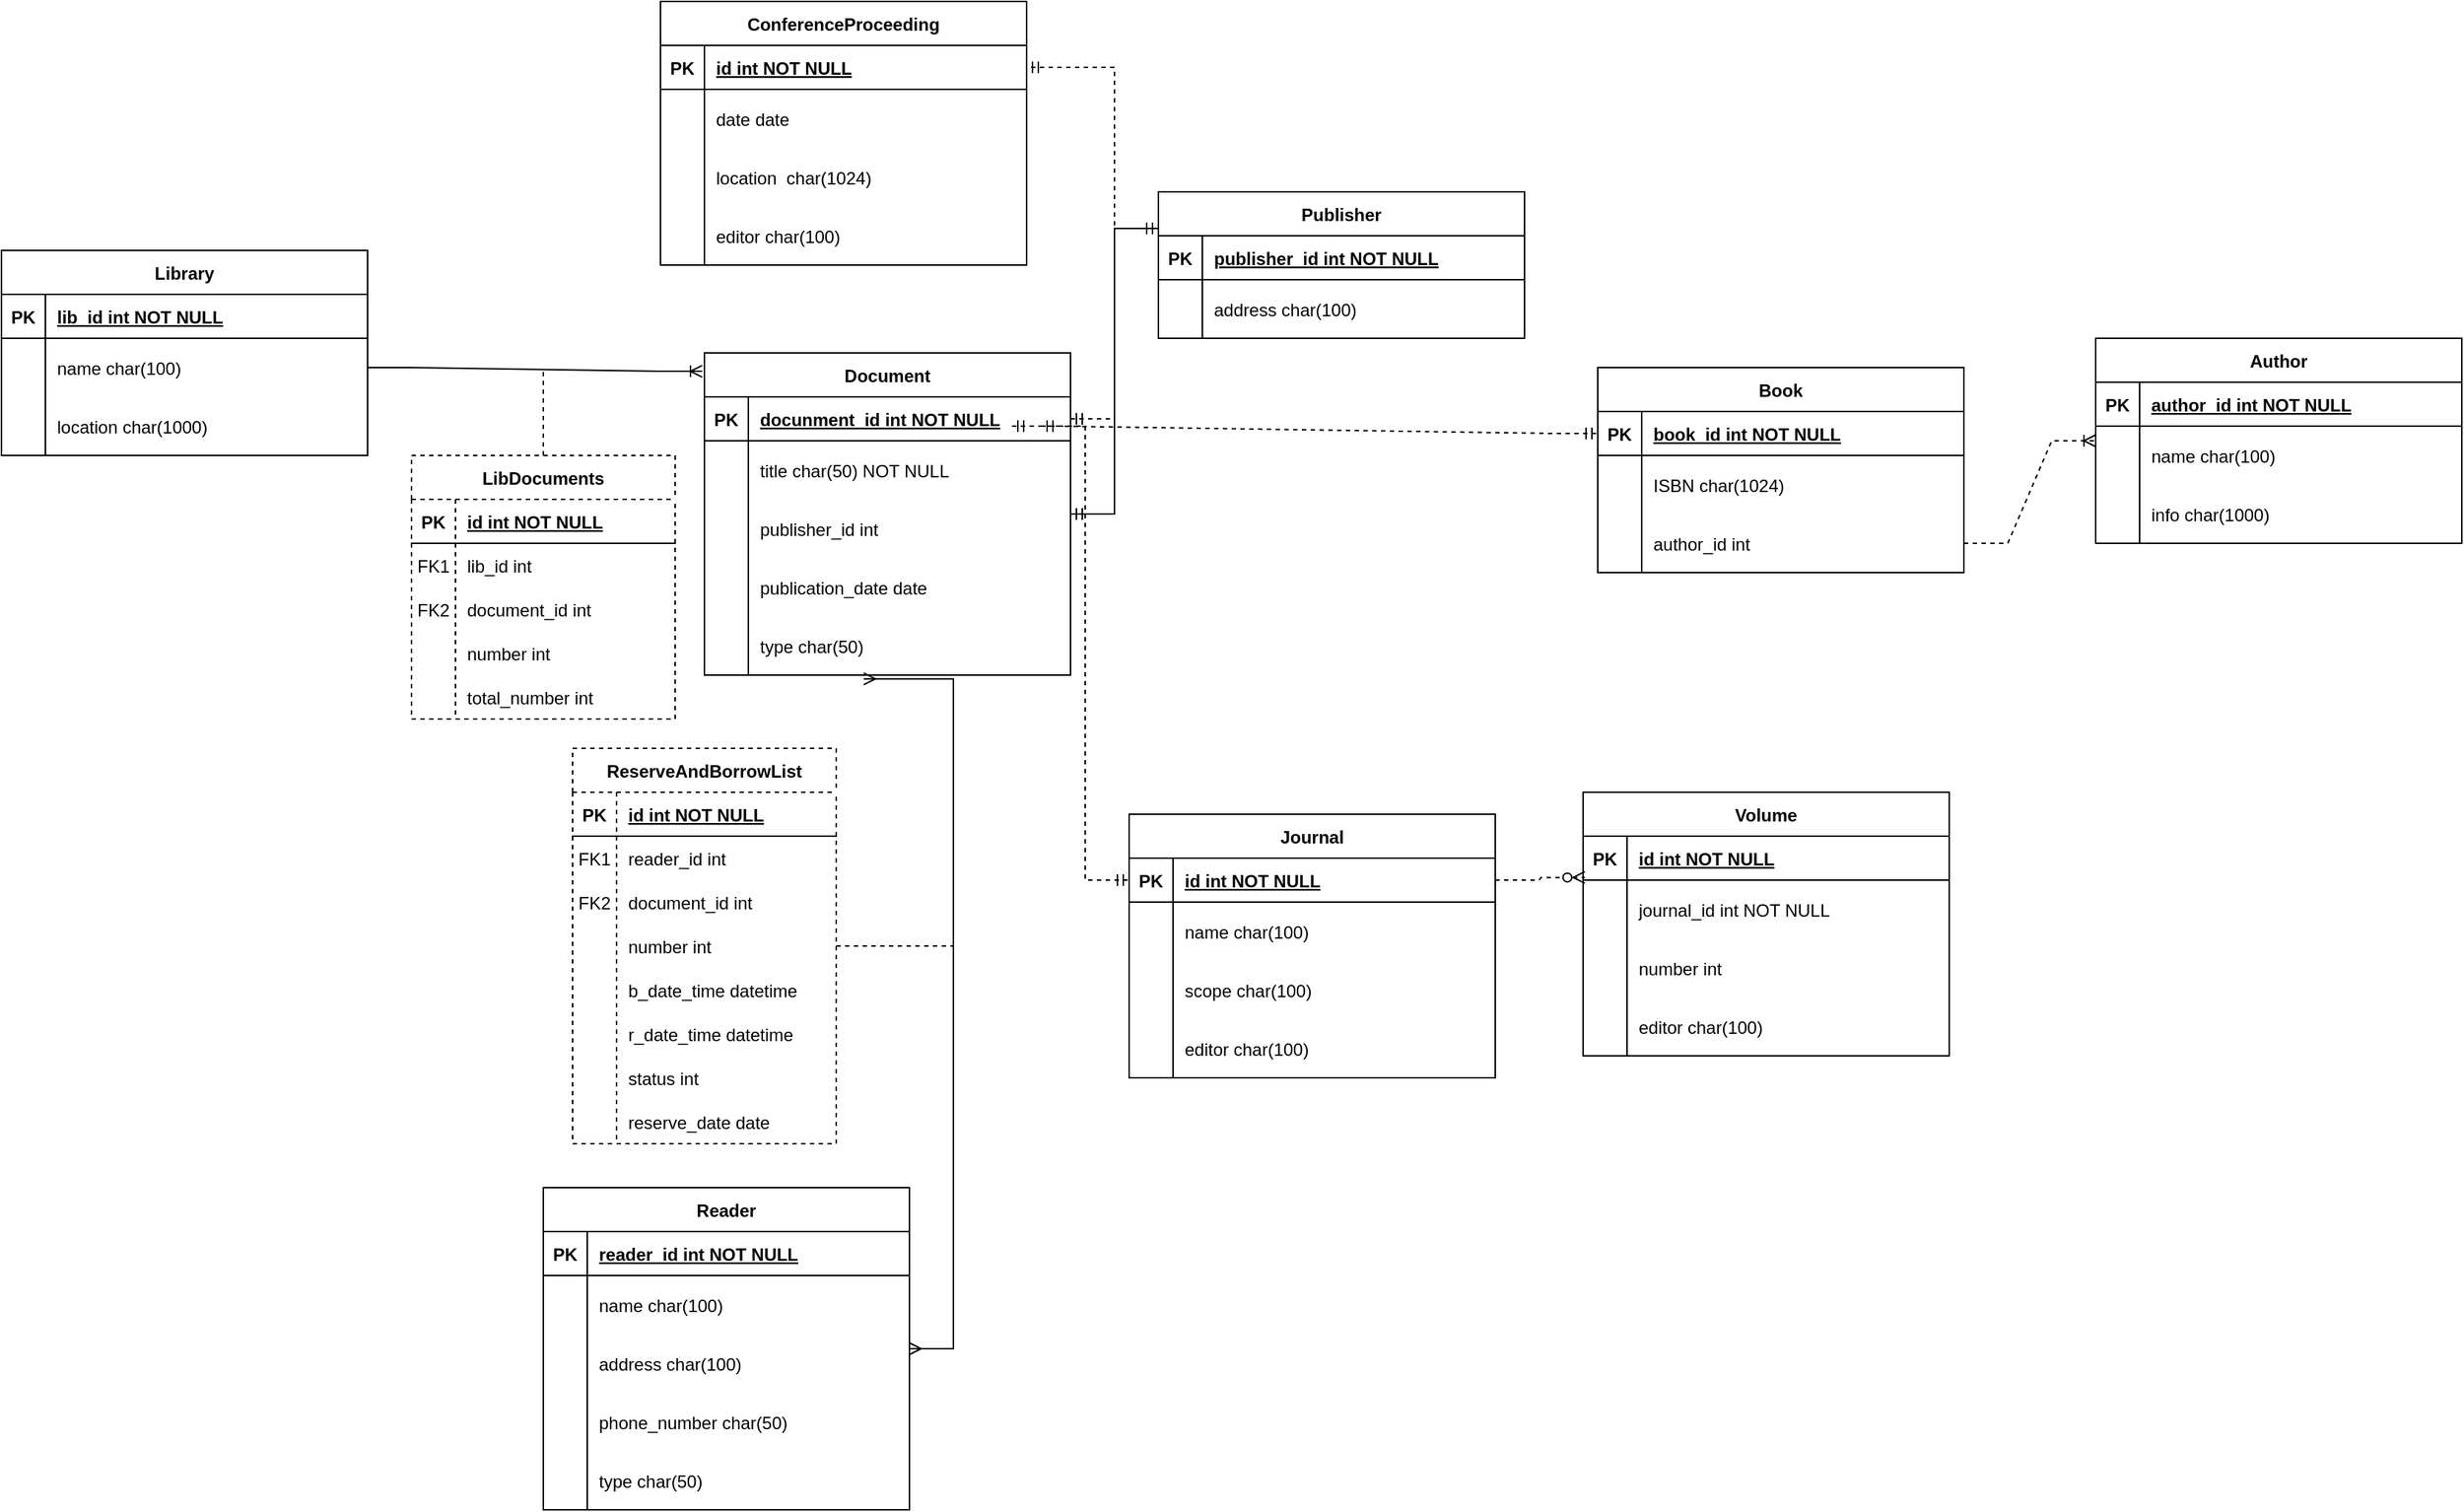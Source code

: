<mxfile version="20.3.7" type="github">
  <diagram id="R2lEEEUBdFMjLlhIrx00" name="Page-1">
    <mxGraphModel dx="1888" dy="581" grid="1" gridSize="10" guides="1" tooltips="1" connect="1" arrows="1" fold="1" page="1" pageScale="1" pageWidth="850" pageHeight="1100" math="0" shadow="0" extFonts="Permanent Marker^https://fonts.googleapis.com/css?family=Permanent+Marker">
      <root>
        <mxCell id="0" />
        <mxCell id="1" parent="0" />
        <mxCell id="y66gS8kU0BgRt-JyYmXH-1" value="Document" style="shape=table;startSize=30;container=1;collapsible=1;childLayout=tableLayout;fixedRows=1;rowLines=0;fontStyle=1;align=center;resizeLast=1;" vertex="1" parent="1">
          <mxGeometry x="-260" y="510" width="250" height="220" as="geometry" />
        </mxCell>
        <mxCell id="y66gS8kU0BgRt-JyYmXH-2" value="" style="shape=partialRectangle;collapsible=0;dropTarget=0;pointerEvents=0;fillColor=none;points=[[0,0.5],[1,0.5]];portConstraint=eastwest;top=0;left=0;right=0;bottom=1;" vertex="1" parent="y66gS8kU0BgRt-JyYmXH-1">
          <mxGeometry y="30" width="250" height="30" as="geometry" />
        </mxCell>
        <mxCell id="y66gS8kU0BgRt-JyYmXH-3" value="PK" style="shape=partialRectangle;overflow=hidden;connectable=0;fillColor=none;top=0;left=0;bottom=0;right=0;fontStyle=1;" vertex="1" parent="y66gS8kU0BgRt-JyYmXH-2">
          <mxGeometry width="30" height="30" as="geometry">
            <mxRectangle width="30" height="30" as="alternateBounds" />
          </mxGeometry>
        </mxCell>
        <mxCell id="y66gS8kU0BgRt-JyYmXH-4" value="docunment_id int NOT NULL " style="shape=partialRectangle;overflow=hidden;connectable=0;fillColor=none;top=0;left=0;bottom=0;right=0;align=left;spacingLeft=6;fontStyle=5;" vertex="1" parent="y66gS8kU0BgRt-JyYmXH-2">
          <mxGeometry x="30" width="220" height="30" as="geometry">
            <mxRectangle width="220" height="30" as="alternateBounds" />
          </mxGeometry>
        </mxCell>
        <mxCell id="y66gS8kU0BgRt-JyYmXH-5" value="" style="shape=partialRectangle;collapsible=0;dropTarget=0;pointerEvents=0;fillColor=none;points=[[0,0.5],[1,0.5]];portConstraint=eastwest;top=0;left=0;right=0;bottom=0;" vertex="1" parent="y66gS8kU0BgRt-JyYmXH-1">
          <mxGeometry y="60" width="250" height="40" as="geometry" />
        </mxCell>
        <mxCell id="y66gS8kU0BgRt-JyYmXH-6" value="" style="shape=partialRectangle;overflow=hidden;connectable=0;fillColor=none;top=0;left=0;bottom=0;right=0;" vertex="1" parent="y66gS8kU0BgRt-JyYmXH-5">
          <mxGeometry width="30" height="40" as="geometry">
            <mxRectangle width="30" height="40" as="alternateBounds" />
          </mxGeometry>
        </mxCell>
        <mxCell id="y66gS8kU0BgRt-JyYmXH-7" value="title char(50) NOT NULL" style="shape=partialRectangle;overflow=hidden;connectable=0;fillColor=none;top=0;left=0;bottom=0;right=0;align=left;spacingLeft=6;" vertex="1" parent="y66gS8kU0BgRt-JyYmXH-5">
          <mxGeometry x="30" width="220" height="40" as="geometry">
            <mxRectangle width="220" height="40" as="alternateBounds" />
          </mxGeometry>
        </mxCell>
        <mxCell id="y66gS8kU0BgRt-JyYmXH-24" value="" style="shape=partialRectangle;collapsible=0;dropTarget=0;pointerEvents=0;fillColor=none;points=[[0,0.5],[1,0.5]];portConstraint=eastwest;top=0;left=0;right=0;bottom=0;" vertex="1" parent="y66gS8kU0BgRt-JyYmXH-1">
          <mxGeometry y="100" width="250" height="40" as="geometry" />
        </mxCell>
        <mxCell id="y66gS8kU0BgRt-JyYmXH-25" value="" style="shape=partialRectangle;overflow=hidden;connectable=0;fillColor=none;top=0;left=0;bottom=0;right=0;" vertex="1" parent="y66gS8kU0BgRt-JyYmXH-24">
          <mxGeometry width="30" height="40" as="geometry">
            <mxRectangle width="30" height="40" as="alternateBounds" />
          </mxGeometry>
        </mxCell>
        <mxCell id="y66gS8kU0BgRt-JyYmXH-26" value="publisher_id int " style="shape=partialRectangle;overflow=hidden;connectable=0;fillColor=none;top=0;left=0;bottom=0;right=0;align=left;spacingLeft=6;" vertex="1" parent="y66gS8kU0BgRt-JyYmXH-24">
          <mxGeometry x="30" width="220" height="40" as="geometry">
            <mxRectangle width="220" height="40" as="alternateBounds" />
          </mxGeometry>
        </mxCell>
        <mxCell id="y66gS8kU0BgRt-JyYmXH-27" value="" style="shape=partialRectangle;collapsible=0;dropTarget=0;pointerEvents=0;fillColor=none;points=[[0,0.5],[1,0.5]];portConstraint=eastwest;top=0;left=0;right=0;bottom=0;" vertex="1" parent="y66gS8kU0BgRt-JyYmXH-1">
          <mxGeometry y="140" width="250" height="40" as="geometry" />
        </mxCell>
        <mxCell id="y66gS8kU0BgRt-JyYmXH-28" value="" style="shape=partialRectangle;overflow=hidden;connectable=0;fillColor=none;top=0;left=0;bottom=0;right=0;" vertex="1" parent="y66gS8kU0BgRt-JyYmXH-27">
          <mxGeometry width="30" height="40" as="geometry">
            <mxRectangle width="30" height="40" as="alternateBounds" />
          </mxGeometry>
        </mxCell>
        <mxCell id="y66gS8kU0BgRt-JyYmXH-29" value="publication_date date  " style="shape=partialRectangle;overflow=hidden;connectable=0;fillColor=none;top=0;left=0;bottom=0;right=0;align=left;spacingLeft=6;" vertex="1" parent="y66gS8kU0BgRt-JyYmXH-27">
          <mxGeometry x="30" width="220" height="40" as="geometry">
            <mxRectangle width="220" height="40" as="alternateBounds" />
          </mxGeometry>
        </mxCell>
        <mxCell id="y66gS8kU0BgRt-JyYmXH-30" value="" style="shape=partialRectangle;collapsible=0;dropTarget=0;pointerEvents=0;fillColor=none;points=[[0,0.5],[1,0.5]];portConstraint=eastwest;top=0;left=0;right=0;bottom=0;" vertex="1" parent="y66gS8kU0BgRt-JyYmXH-1">
          <mxGeometry y="180" width="250" height="40" as="geometry" />
        </mxCell>
        <mxCell id="y66gS8kU0BgRt-JyYmXH-31" value="" style="shape=partialRectangle;overflow=hidden;connectable=0;fillColor=none;top=0;left=0;bottom=0;right=0;" vertex="1" parent="y66gS8kU0BgRt-JyYmXH-30">
          <mxGeometry width="30" height="40" as="geometry">
            <mxRectangle width="30" height="40" as="alternateBounds" />
          </mxGeometry>
        </mxCell>
        <mxCell id="y66gS8kU0BgRt-JyYmXH-32" value="type char(50) " style="shape=partialRectangle;overflow=hidden;connectable=0;fillColor=none;top=0;left=0;bottom=0;right=0;align=left;spacingLeft=6;" vertex="1" parent="y66gS8kU0BgRt-JyYmXH-30">
          <mxGeometry x="30" width="220" height="40" as="geometry">
            <mxRectangle width="220" height="40" as="alternateBounds" />
          </mxGeometry>
        </mxCell>
        <mxCell id="y66gS8kU0BgRt-JyYmXH-33" value="Book" style="shape=table;startSize=30;container=1;collapsible=1;childLayout=tableLayout;fixedRows=1;rowLines=0;fontStyle=1;align=center;resizeLast=1;" vertex="1" parent="1">
          <mxGeometry x="350" y="520" width="250" height="140" as="geometry" />
        </mxCell>
        <mxCell id="y66gS8kU0BgRt-JyYmXH-34" value="" style="shape=partialRectangle;collapsible=0;dropTarget=0;pointerEvents=0;fillColor=none;points=[[0,0.5],[1,0.5]];portConstraint=eastwest;top=0;left=0;right=0;bottom=1;" vertex="1" parent="y66gS8kU0BgRt-JyYmXH-33">
          <mxGeometry y="30" width="250" height="30" as="geometry" />
        </mxCell>
        <mxCell id="y66gS8kU0BgRt-JyYmXH-35" value="PK" style="shape=partialRectangle;overflow=hidden;connectable=0;fillColor=none;top=0;left=0;bottom=0;right=0;fontStyle=1;" vertex="1" parent="y66gS8kU0BgRt-JyYmXH-34">
          <mxGeometry width="30" height="30" as="geometry">
            <mxRectangle width="30" height="30" as="alternateBounds" />
          </mxGeometry>
        </mxCell>
        <mxCell id="y66gS8kU0BgRt-JyYmXH-36" value="book_id int NOT NULL " style="shape=partialRectangle;overflow=hidden;connectable=0;fillColor=none;top=0;left=0;bottom=0;right=0;align=left;spacingLeft=6;fontStyle=5;" vertex="1" parent="y66gS8kU0BgRt-JyYmXH-34">
          <mxGeometry x="30" width="220" height="30" as="geometry">
            <mxRectangle width="220" height="30" as="alternateBounds" />
          </mxGeometry>
        </mxCell>
        <mxCell id="y66gS8kU0BgRt-JyYmXH-37" value="" style="shape=partialRectangle;collapsible=0;dropTarget=0;pointerEvents=0;fillColor=none;points=[[0,0.5],[1,0.5]];portConstraint=eastwest;top=0;left=0;right=0;bottom=0;" vertex="1" parent="y66gS8kU0BgRt-JyYmXH-33">
          <mxGeometry y="60" width="250" height="40" as="geometry" />
        </mxCell>
        <mxCell id="y66gS8kU0BgRt-JyYmXH-38" value="" style="shape=partialRectangle;overflow=hidden;connectable=0;fillColor=none;top=0;left=0;bottom=0;right=0;" vertex="1" parent="y66gS8kU0BgRt-JyYmXH-37">
          <mxGeometry width="30" height="40" as="geometry">
            <mxRectangle width="30" height="40" as="alternateBounds" />
          </mxGeometry>
        </mxCell>
        <mxCell id="y66gS8kU0BgRt-JyYmXH-39" value="ISBN char(1024) " style="shape=partialRectangle;overflow=hidden;connectable=0;fillColor=none;top=0;left=0;bottom=0;right=0;align=left;spacingLeft=6;" vertex="1" parent="y66gS8kU0BgRt-JyYmXH-37">
          <mxGeometry x="30" width="220" height="40" as="geometry">
            <mxRectangle width="220" height="40" as="alternateBounds" />
          </mxGeometry>
        </mxCell>
        <mxCell id="y66gS8kU0BgRt-JyYmXH-223" value="" style="shape=partialRectangle;collapsible=0;dropTarget=0;pointerEvents=0;fillColor=none;points=[[0,0.5],[1,0.5]];portConstraint=eastwest;top=0;left=0;right=0;bottom=0;" vertex="1" parent="y66gS8kU0BgRt-JyYmXH-33">
          <mxGeometry y="100" width="250" height="40" as="geometry" />
        </mxCell>
        <mxCell id="y66gS8kU0BgRt-JyYmXH-224" value="" style="shape=partialRectangle;overflow=hidden;connectable=0;fillColor=none;top=0;left=0;bottom=0;right=0;" vertex="1" parent="y66gS8kU0BgRt-JyYmXH-223">
          <mxGeometry width="30" height="40" as="geometry">
            <mxRectangle width="30" height="40" as="alternateBounds" />
          </mxGeometry>
        </mxCell>
        <mxCell id="y66gS8kU0BgRt-JyYmXH-225" value="author_id int" style="shape=partialRectangle;overflow=hidden;connectable=0;fillColor=none;top=0;left=0;bottom=0;right=0;align=left;spacingLeft=6;" vertex="1" parent="y66gS8kU0BgRt-JyYmXH-223">
          <mxGeometry x="30" width="220" height="40" as="geometry">
            <mxRectangle width="220" height="40" as="alternateBounds" />
          </mxGeometry>
        </mxCell>
        <mxCell id="y66gS8kU0BgRt-JyYmXH-62" value="ConferenceProceeding" style="shape=table;startSize=30;container=1;collapsible=1;childLayout=tableLayout;fixedRows=1;rowLines=0;fontStyle=1;align=center;resizeLast=1;" vertex="1" parent="1">
          <mxGeometry x="-290" y="270" width="250" height="180" as="geometry" />
        </mxCell>
        <mxCell id="y66gS8kU0BgRt-JyYmXH-63" value="" style="shape=partialRectangle;collapsible=0;dropTarget=0;pointerEvents=0;fillColor=none;points=[[0,0.5],[1,0.5]];portConstraint=eastwest;top=0;left=0;right=0;bottom=1;" vertex="1" parent="y66gS8kU0BgRt-JyYmXH-62">
          <mxGeometry y="30" width="250" height="30" as="geometry" />
        </mxCell>
        <mxCell id="y66gS8kU0BgRt-JyYmXH-64" value="PK" style="shape=partialRectangle;overflow=hidden;connectable=0;fillColor=none;top=0;left=0;bottom=0;right=0;fontStyle=1;" vertex="1" parent="y66gS8kU0BgRt-JyYmXH-63">
          <mxGeometry width="30" height="30" as="geometry">
            <mxRectangle width="30" height="30" as="alternateBounds" />
          </mxGeometry>
        </mxCell>
        <mxCell id="y66gS8kU0BgRt-JyYmXH-65" value="id int NOT NULL " style="shape=partialRectangle;overflow=hidden;connectable=0;fillColor=none;top=0;left=0;bottom=0;right=0;align=left;spacingLeft=6;fontStyle=5;" vertex="1" parent="y66gS8kU0BgRt-JyYmXH-63">
          <mxGeometry x="30" width="220" height="30" as="geometry">
            <mxRectangle width="220" height="30" as="alternateBounds" />
          </mxGeometry>
        </mxCell>
        <mxCell id="y66gS8kU0BgRt-JyYmXH-66" value="" style="shape=partialRectangle;collapsible=0;dropTarget=0;pointerEvents=0;fillColor=none;points=[[0,0.5],[1,0.5]];portConstraint=eastwest;top=0;left=0;right=0;bottom=0;" vertex="1" parent="y66gS8kU0BgRt-JyYmXH-62">
          <mxGeometry y="60" width="250" height="40" as="geometry" />
        </mxCell>
        <mxCell id="y66gS8kU0BgRt-JyYmXH-67" value="" style="shape=partialRectangle;overflow=hidden;connectable=0;fillColor=none;top=0;left=0;bottom=0;right=0;" vertex="1" parent="y66gS8kU0BgRt-JyYmXH-66">
          <mxGeometry width="30" height="40" as="geometry">
            <mxRectangle width="30" height="40" as="alternateBounds" />
          </mxGeometry>
        </mxCell>
        <mxCell id="y66gS8kU0BgRt-JyYmXH-68" value="date date " style="shape=partialRectangle;overflow=hidden;connectable=0;fillColor=none;top=0;left=0;bottom=0;right=0;align=left;spacingLeft=6;" vertex="1" parent="y66gS8kU0BgRt-JyYmXH-66">
          <mxGeometry x="30" width="220" height="40" as="geometry">
            <mxRectangle width="220" height="40" as="alternateBounds" />
          </mxGeometry>
        </mxCell>
        <mxCell id="y66gS8kU0BgRt-JyYmXH-69" value="" style="shape=partialRectangle;collapsible=0;dropTarget=0;pointerEvents=0;fillColor=none;points=[[0,0.5],[1,0.5]];portConstraint=eastwest;top=0;left=0;right=0;bottom=0;" vertex="1" parent="y66gS8kU0BgRt-JyYmXH-62">
          <mxGeometry y="100" width="250" height="40" as="geometry" />
        </mxCell>
        <mxCell id="y66gS8kU0BgRt-JyYmXH-70" value="" style="shape=partialRectangle;overflow=hidden;connectable=0;fillColor=none;top=0;left=0;bottom=0;right=0;" vertex="1" parent="y66gS8kU0BgRt-JyYmXH-69">
          <mxGeometry width="30" height="40" as="geometry">
            <mxRectangle width="30" height="40" as="alternateBounds" />
          </mxGeometry>
        </mxCell>
        <mxCell id="y66gS8kU0BgRt-JyYmXH-71" value="location  char(1024)" style="shape=partialRectangle;overflow=hidden;connectable=0;fillColor=none;top=0;left=0;bottom=0;right=0;align=left;spacingLeft=6;" vertex="1" parent="y66gS8kU0BgRt-JyYmXH-69">
          <mxGeometry x="30" width="220" height="40" as="geometry">
            <mxRectangle width="220" height="40" as="alternateBounds" />
          </mxGeometry>
        </mxCell>
        <mxCell id="y66gS8kU0BgRt-JyYmXH-72" value="" style="shape=partialRectangle;collapsible=0;dropTarget=0;pointerEvents=0;fillColor=none;points=[[0,0.5],[1,0.5]];portConstraint=eastwest;top=0;left=0;right=0;bottom=0;" vertex="1" parent="y66gS8kU0BgRt-JyYmXH-62">
          <mxGeometry y="140" width="250" height="40" as="geometry" />
        </mxCell>
        <mxCell id="y66gS8kU0BgRt-JyYmXH-73" value="" style="shape=partialRectangle;overflow=hidden;connectable=0;fillColor=none;top=0;left=0;bottom=0;right=0;" vertex="1" parent="y66gS8kU0BgRt-JyYmXH-72">
          <mxGeometry width="30" height="40" as="geometry">
            <mxRectangle width="30" height="40" as="alternateBounds" />
          </mxGeometry>
        </mxCell>
        <mxCell id="y66gS8kU0BgRt-JyYmXH-74" value="editor char(100)" style="shape=partialRectangle;overflow=hidden;connectable=0;fillColor=none;top=0;left=0;bottom=0;right=0;align=left;spacingLeft=6;" vertex="1" parent="y66gS8kU0BgRt-JyYmXH-72">
          <mxGeometry x="30" width="220" height="40" as="geometry">
            <mxRectangle width="220" height="40" as="alternateBounds" />
          </mxGeometry>
        </mxCell>
        <mxCell id="y66gS8kU0BgRt-JyYmXH-75" value="Volume" style="shape=table;startSize=30;container=1;collapsible=1;childLayout=tableLayout;fixedRows=1;rowLines=0;fontStyle=1;align=center;resizeLast=1;" vertex="1" parent="1">
          <mxGeometry x="340" y="810" width="250" height="180" as="geometry" />
        </mxCell>
        <mxCell id="y66gS8kU0BgRt-JyYmXH-76" value="" style="shape=partialRectangle;collapsible=0;dropTarget=0;pointerEvents=0;fillColor=none;points=[[0,0.5],[1,0.5]];portConstraint=eastwest;top=0;left=0;right=0;bottom=1;" vertex="1" parent="y66gS8kU0BgRt-JyYmXH-75">
          <mxGeometry y="30" width="250" height="30" as="geometry" />
        </mxCell>
        <mxCell id="y66gS8kU0BgRt-JyYmXH-77" value="PK" style="shape=partialRectangle;overflow=hidden;connectable=0;fillColor=none;top=0;left=0;bottom=0;right=0;fontStyle=1;" vertex="1" parent="y66gS8kU0BgRt-JyYmXH-76">
          <mxGeometry width="30" height="30" as="geometry">
            <mxRectangle width="30" height="30" as="alternateBounds" />
          </mxGeometry>
        </mxCell>
        <mxCell id="y66gS8kU0BgRt-JyYmXH-78" value="id int NOT NULL " style="shape=partialRectangle;overflow=hidden;connectable=0;fillColor=none;top=0;left=0;bottom=0;right=0;align=left;spacingLeft=6;fontStyle=5;" vertex="1" parent="y66gS8kU0BgRt-JyYmXH-76">
          <mxGeometry x="30" width="220" height="30" as="geometry">
            <mxRectangle width="220" height="30" as="alternateBounds" />
          </mxGeometry>
        </mxCell>
        <mxCell id="y66gS8kU0BgRt-JyYmXH-79" value="" style="shape=partialRectangle;collapsible=0;dropTarget=0;pointerEvents=0;fillColor=none;points=[[0,0.5],[1,0.5]];portConstraint=eastwest;top=0;left=0;right=0;bottom=0;" vertex="1" parent="y66gS8kU0BgRt-JyYmXH-75">
          <mxGeometry y="60" width="250" height="40" as="geometry" />
        </mxCell>
        <mxCell id="y66gS8kU0BgRt-JyYmXH-80" value="" style="shape=partialRectangle;overflow=hidden;connectable=0;fillColor=none;top=0;left=0;bottom=0;right=0;" vertex="1" parent="y66gS8kU0BgRt-JyYmXH-79">
          <mxGeometry width="30" height="40" as="geometry">
            <mxRectangle width="30" height="40" as="alternateBounds" />
          </mxGeometry>
        </mxCell>
        <mxCell id="y66gS8kU0BgRt-JyYmXH-81" value="journal_id int NOT NULL" style="shape=partialRectangle;overflow=hidden;connectable=0;fillColor=none;top=0;left=0;bottom=0;right=0;align=left;spacingLeft=6;" vertex="1" parent="y66gS8kU0BgRt-JyYmXH-79">
          <mxGeometry x="30" width="220" height="40" as="geometry">
            <mxRectangle width="220" height="40" as="alternateBounds" />
          </mxGeometry>
        </mxCell>
        <mxCell id="y66gS8kU0BgRt-JyYmXH-82" value="" style="shape=partialRectangle;collapsible=0;dropTarget=0;pointerEvents=0;fillColor=none;points=[[0,0.5],[1,0.5]];portConstraint=eastwest;top=0;left=0;right=0;bottom=0;" vertex="1" parent="y66gS8kU0BgRt-JyYmXH-75">
          <mxGeometry y="100" width="250" height="40" as="geometry" />
        </mxCell>
        <mxCell id="y66gS8kU0BgRt-JyYmXH-83" value="" style="shape=partialRectangle;overflow=hidden;connectable=0;fillColor=none;top=0;left=0;bottom=0;right=0;" vertex="1" parent="y66gS8kU0BgRt-JyYmXH-82">
          <mxGeometry width="30" height="40" as="geometry">
            <mxRectangle width="30" height="40" as="alternateBounds" />
          </mxGeometry>
        </mxCell>
        <mxCell id="y66gS8kU0BgRt-JyYmXH-84" value="number int " style="shape=partialRectangle;overflow=hidden;connectable=0;fillColor=none;top=0;left=0;bottom=0;right=0;align=left;spacingLeft=6;" vertex="1" parent="y66gS8kU0BgRt-JyYmXH-82">
          <mxGeometry x="30" width="220" height="40" as="geometry">
            <mxRectangle width="220" height="40" as="alternateBounds" />
          </mxGeometry>
        </mxCell>
        <mxCell id="y66gS8kU0BgRt-JyYmXH-85" value="" style="shape=partialRectangle;collapsible=0;dropTarget=0;pointerEvents=0;fillColor=none;points=[[0,0.5],[1,0.5]];portConstraint=eastwest;top=0;left=0;right=0;bottom=0;" vertex="1" parent="y66gS8kU0BgRt-JyYmXH-75">
          <mxGeometry y="140" width="250" height="40" as="geometry" />
        </mxCell>
        <mxCell id="y66gS8kU0BgRt-JyYmXH-86" value="" style="shape=partialRectangle;overflow=hidden;connectable=0;fillColor=none;top=0;left=0;bottom=0;right=0;" vertex="1" parent="y66gS8kU0BgRt-JyYmXH-85">
          <mxGeometry width="30" height="40" as="geometry">
            <mxRectangle width="30" height="40" as="alternateBounds" />
          </mxGeometry>
        </mxCell>
        <mxCell id="y66gS8kU0BgRt-JyYmXH-87" value="editor char(100)" style="shape=partialRectangle;overflow=hidden;connectable=0;fillColor=none;top=0;left=0;bottom=0;right=0;align=left;spacingLeft=6;" vertex="1" parent="y66gS8kU0BgRt-JyYmXH-85">
          <mxGeometry x="30" width="220" height="40" as="geometry">
            <mxRectangle width="220" height="40" as="alternateBounds" />
          </mxGeometry>
        </mxCell>
        <mxCell id="y66gS8kU0BgRt-JyYmXH-88" value="Journal" style="shape=table;startSize=30;container=1;collapsible=1;childLayout=tableLayout;fixedRows=1;rowLines=0;fontStyle=1;align=center;resizeLast=1;" vertex="1" parent="1">
          <mxGeometry x="30" y="825" width="250" height="180" as="geometry" />
        </mxCell>
        <mxCell id="y66gS8kU0BgRt-JyYmXH-89" value="" style="shape=partialRectangle;collapsible=0;dropTarget=0;pointerEvents=0;fillColor=none;points=[[0,0.5],[1,0.5]];portConstraint=eastwest;top=0;left=0;right=0;bottom=1;" vertex="1" parent="y66gS8kU0BgRt-JyYmXH-88">
          <mxGeometry y="30" width="250" height="30" as="geometry" />
        </mxCell>
        <mxCell id="y66gS8kU0BgRt-JyYmXH-90" value="PK" style="shape=partialRectangle;overflow=hidden;connectable=0;fillColor=none;top=0;left=0;bottom=0;right=0;fontStyle=1;" vertex="1" parent="y66gS8kU0BgRt-JyYmXH-89">
          <mxGeometry width="30" height="30" as="geometry">
            <mxRectangle width="30" height="30" as="alternateBounds" />
          </mxGeometry>
        </mxCell>
        <mxCell id="y66gS8kU0BgRt-JyYmXH-91" value="id int NOT NULL " style="shape=partialRectangle;overflow=hidden;connectable=0;fillColor=none;top=0;left=0;bottom=0;right=0;align=left;spacingLeft=6;fontStyle=5;" vertex="1" parent="y66gS8kU0BgRt-JyYmXH-89">
          <mxGeometry x="30" width="220" height="30" as="geometry">
            <mxRectangle width="220" height="30" as="alternateBounds" />
          </mxGeometry>
        </mxCell>
        <mxCell id="y66gS8kU0BgRt-JyYmXH-92" value="" style="shape=partialRectangle;collapsible=0;dropTarget=0;pointerEvents=0;fillColor=none;points=[[0,0.5],[1,0.5]];portConstraint=eastwest;top=0;left=0;right=0;bottom=0;" vertex="1" parent="y66gS8kU0BgRt-JyYmXH-88">
          <mxGeometry y="60" width="250" height="40" as="geometry" />
        </mxCell>
        <mxCell id="y66gS8kU0BgRt-JyYmXH-93" value="" style="shape=partialRectangle;overflow=hidden;connectable=0;fillColor=none;top=0;left=0;bottom=0;right=0;" vertex="1" parent="y66gS8kU0BgRt-JyYmXH-92">
          <mxGeometry width="30" height="40" as="geometry">
            <mxRectangle width="30" height="40" as="alternateBounds" />
          </mxGeometry>
        </mxCell>
        <mxCell id="y66gS8kU0BgRt-JyYmXH-94" value="name char(100)" style="shape=partialRectangle;overflow=hidden;connectable=0;fillColor=none;top=0;left=0;bottom=0;right=0;align=left;spacingLeft=6;" vertex="1" parent="y66gS8kU0BgRt-JyYmXH-92">
          <mxGeometry x="30" width="220" height="40" as="geometry">
            <mxRectangle width="220" height="40" as="alternateBounds" />
          </mxGeometry>
        </mxCell>
        <mxCell id="y66gS8kU0BgRt-JyYmXH-95" value="" style="shape=partialRectangle;collapsible=0;dropTarget=0;pointerEvents=0;fillColor=none;points=[[0,0.5],[1,0.5]];portConstraint=eastwest;top=0;left=0;right=0;bottom=0;" vertex="1" parent="y66gS8kU0BgRt-JyYmXH-88">
          <mxGeometry y="100" width="250" height="40" as="geometry" />
        </mxCell>
        <mxCell id="y66gS8kU0BgRt-JyYmXH-96" value="" style="shape=partialRectangle;overflow=hidden;connectable=0;fillColor=none;top=0;left=0;bottom=0;right=0;" vertex="1" parent="y66gS8kU0BgRt-JyYmXH-95">
          <mxGeometry width="30" height="40" as="geometry">
            <mxRectangle width="30" height="40" as="alternateBounds" />
          </mxGeometry>
        </mxCell>
        <mxCell id="y66gS8kU0BgRt-JyYmXH-97" value="scope char(100)" style="shape=partialRectangle;overflow=hidden;connectable=0;fillColor=none;top=0;left=0;bottom=0;right=0;align=left;spacingLeft=6;" vertex="1" parent="y66gS8kU0BgRt-JyYmXH-95">
          <mxGeometry x="30" width="220" height="40" as="geometry">
            <mxRectangle width="220" height="40" as="alternateBounds" />
          </mxGeometry>
        </mxCell>
        <mxCell id="y66gS8kU0BgRt-JyYmXH-98" value="" style="shape=partialRectangle;collapsible=0;dropTarget=0;pointerEvents=0;fillColor=none;points=[[0,0.5],[1,0.5]];portConstraint=eastwest;top=0;left=0;right=0;bottom=0;" vertex="1" parent="y66gS8kU0BgRt-JyYmXH-88">
          <mxGeometry y="140" width="250" height="40" as="geometry" />
        </mxCell>
        <mxCell id="y66gS8kU0BgRt-JyYmXH-99" value="" style="shape=partialRectangle;overflow=hidden;connectable=0;fillColor=none;top=0;left=0;bottom=0;right=0;" vertex="1" parent="y66gS8kU0BgRt-JyYmXH-98">
          <mxGeometry width="30" height="40" as="geometry">
            <mxRectangle width="30" height="40" as="alternateBounds" />
          </mxGeometry>
        </mxCell>
        <mxCell id="y66gS8kU0BgRt-JyYmXH-100" value="editor char(100)" style="shape=partialRectangle;overflow=hidden;connectable=0;fillColor=none;top=0;left=0;bottom=0;right=0;align=left;spacingLeft=6;" vertex="1" parent="y66gS8kU0BgRt-JyYmXH-98">
          <mxGeometry x="30" width="220" height="40" as="geometry">
            <mxRectangle width="220" height="40" as="alternateBounds" />
          </mxGeometry>
        </mxCell>
        <mxCell id="y66gS8kU0BgRt-JyYmXH-101" value="Publisher" style="shape=table;startSize=30;container=1;collapsible=1;childLayout=tableLayout;fixedRows=1;rowLines=0;fontStyle=1;align=center;resizeLast=1;" vertex="1" parent="1">
          <mxGeometry x="50" y="400" width="250" height="100" as="geometry" />
        </mxCell>
        <mxCell id="y66gS8kU0BgRt-JyYmXH-102" value="" style="shape=partialRectangle;collapsible=0;dropTarget=0;pointerEvents=0;fillColor=none;points=[[0,0.5],[1,0.5]];portConstraint=eastwest;top=0;left=0;right=0;bottom=1;" vertex="1" parent="y66gS8kU0BgRt-JyYmXH-101">
          <mxGeometry y="30" width="250" height="30" as="geometry" />
        </mxCell>
        <mxCell id="y66gS8kU0BgRt-JyYmXH-103" value="PK" style="shape=partialRectangle;overflow=hidden;connectable=0;fillColor=none;top=0;left=0;bottom=0;right=0;fontStyle=1;" vertex="1" parent="y66gS8kU0BgRt-JyYmXH-102">
          <mxGeometry width="30" height="30" as="geometry">
            <mxRectangle width="30" height="30" as="alternateBounds" />
          </mxGeometry>
        </mxCell>
        <mxCell id="y66gS8kU0BgRt-JyYmXH-104" value="publisher_id int NOT NULL " style="shape=partialRectangle;overflow=hidden;connectable=0;fillColor=none;top=0;left=0;bottom=0;right=0;align=left;spacingLeft=6;fontStyle=5;" vertex="1" parent="y66gS8kU0BgRt-JyYmXH-102">
          <mxGeometry x="30" width="220" height="30" as="geometry">
            <mxRectangle width="220" height="30" as="alternateBounds" />
          </mxGeometry>
        </mxCell>
        <mxCell id="y66gS8kU0BgRt-JyYmXH-105" value="" style="shape=partialRectangle;collapsible=0;dropTarget=0;pointerEvents=0;fillColor=none;points=[[0,0.5],[1,0.5]];portConstraint=eastwest;top=0;left=0;right=0;bottom=0;" vertex="1" parent="y66gS8kU0BgRt-JyYmXH-101">
          <mxGeometry y="60" width="250" height="40" as="geometry" />
        </mxCell>
        <mxCell id="y66gS8kU0BgRt-JyYmXH-106" value="" style="shape=partialRectangle;overflow=hidden;connectable=0;fillColor=none;top=0;left=0;bottom=0;right=0;" vertex="1" parent="y66gS8kU0BgRt-JyYmXH-105">
          <mxGeometry width="30" height="40" as="geometry">
            <mxRectangle width="30" height="40" as="alternateBounds" />
          </mxGeometry>
        </mxCell>
        <mxCell id="y66gS8kU0BgRt-JyYmXH-107" value="address char(100) " style="shape=partialRectangle;overflow=hidden;connectable=0;fillColor=none;top=0;left=0;bottom=0;right=0;align=left;spacingLeft=6;" vertex="1" parent="y66gS8kU0BgRt-JyYmXH-105">
          <mxGeometry x="30" width="220" height="40" as="geometry">
            <mxRectangle width="220" height="40" as="alternateBounds" />
          </mxGeometry>
        </mxCell>
        <mxCell id="y66gS8kU0BgRt-JyYmXH-117" value="" style="edgeStyle=entityRelationEdgeStyle;fontSize=12;html=1;endArrow=ERmandOne;startArrow=ERmandOne;rounded=0;entryX=0;entryY=0.25;entryDx=0;entryDy=0;" edge="1" parent="1" source="y66gS8kU0BgRt-JyYmXH-1" target="y66gS8kU0BgRt-JyYmXH-101">
          <mxGeometry width="100" height="100" relative="1" as="geometry">
            <mxPoint x="360" y="540" as="sourcePoint" />
            <mxPoint x="460" y="440" as="targetPoint" />
          </mxGeometry>
        </mxCell>
        <mxCell id="y66gS8kU0BgRt-JyYmXH-118" value="Author" style="shape=table;startSize=30;container=1;collapsible=1;childLayout=tableLayout;fixedRows=1;rowLines=0;fontStyle=1;align=center;resizeLast=1;" vertex="1" parent="1">
          <mxGeometry x="690" y="500" width="250" height="140" as="geometry" />
        </mxCell>
        <mxCell id="y66gS8kU0BgRt-JyYmXH-119" value="" style="shape=partialRectangle;collapsible=0;dropTarget=0;pointerEvents=0;fillColor=none;points=[[0,0.5],[1,0.5]];portConstraint=eastwest;top=0;left=0;right=0;bottom=1;" vertex="1" parent="y66gS8kU0BgRt-JyYmXH-118">
          <mxGeometry y="30" width="250" height="30" as="geometry" />
        </mxCell>
        <mxCell id="y66gS8kU0BgRt-JyYmXH-120" value="PK" style="shape=partialRectangle;overflow=hidden;connectable=0;fillColor=none;top=0;left=0;bottom=0;right=0;fontStyle=1;" vertex="1" parent="y66gS8kU0BgRt-JyYmXH-119">
          <mxGeometry width="30" height="30" as="geometry">
            <mxRectangle width="30" height="30" as="alternateBounds" />
          </mxGeometry>
        </mxCell>
        <mxCell id="y66gS8kU0BgRt-JyYmXH-121" value="author_id int NOT NULL " style="shape=partialRectangle;overflow=hidden;connectable=0;fillColor=none;top=0;left=0;bottom=0;right=0;align=left;spacingLeft=6;fontStyle=5;" vertex="1" parent="y66gS8kU0BgRt-JyYmXH-119">
          <mxGeometry x="30" width="220" height="30" as="geometry">
            <mxRectangle width="220" height="30" as="alternateBounds" />
          </mxGeometry>
        </mxCell>
        <mxCell id="y66gS8kU0BgRt-JyYmXH-122" value="" style="shape=partialRectangle;collapsible=0;dropTarget=0;pointerEvents=0;fillColor=none;points=[[0,0.5],[1,0.5]];portConstraint=eastwest;top=0;left=0;right=0;bottom=0;" vertex="1" parent="y66gS8kU0BgRt-JyYmXH-118">
          <mxGeometry y="60" width="250" height="40" as="geometry" />
        </mxCell>
        <mxCell id="y66gS8kU0BgRt-JyYmXH-123" value="" style="shape=partialRectangle;overflow=hidden;connectable=0;fillColor=none;top=0;left=0;bottom=0;right=0;" vertex="1" parent="y66gS8kU0BgRt-JyYmXH-122">
          <mxGeometry width="30" height="40" as="geometry">
            <mxRectangle width="30" height="40" as="alternateBounds" />
          </mxGeometry>
        </mxCell>
        <mxCell id="y66gS8kU0BgRt-JyYmXH-124" value="name char(100) " style="shape=partialRectangle;overflow=hidden;connectable=0;fillColor=none;top=0;left=0;bottom=0;right=0;align=left;spacingLeft=6;" vertex="1" parent="y66gS8kU0BgRt-JyYmXH-122">
          <mxGeometry x="30" width="220" height="40" as="geometry">
            <mxRectangle width="220" height="40" as="alternateBounds" />
          </mxGeometry>
        </mxCell>
        <mxCell id="y66gS8kU0BgRt-JyYmXH-125" value="" style="shape=partialRectangle;collapsible=0;dropTarget=0;pointerEvents=0;fillColor=none;points=[[0,0.5],[1,0.5]];portConstraint=eastwest;top=0;left=0;right=0;bottom=0;" vertex="1" parent="y66gS8kU0BgRt-JyYmXH-118">
          <mxGeometry y="100" width="250" height="40" as="geometry" />
        </mxCell>
        <mxCell id="y66gS8kU0BgRt-JyYmXH-126" value="" style="shape=partialRectangle;overflow=hidden;connectable=0;fillColor=none;top=0;left=0;bottom=0;right=0;" vertex="1" parent="y66gS8kU0BgRt-JyYmXH-125">
          <mxGeometry width="30" height="40" as="geometry">
            <mxRectangle width="30" height="40" as="alternateBounds" />
          </mxGeometry>
        </mxCell>
        <mxCell id="y66gS8kU0BgRt-JyYmXH-127" value="info char(1000) " style="shape=partialRectangle;overflow=hidden;connectable=0;fillColor=none;top=0;left=0;bottom=0;right=0;align=left;spacingLeft=6;" vertex="1" parent="y66gS8kU0BgRt-JyYmXH-125">
          <mxGeometry x="30" width="220" height="40" as="geometry">
            <mxRectangle width="220" height="40" as="alternateBounds" />
          </mxGeometry>
        </mxCell>
        <mxCell id="y66gS8kU0BgRt-JyYmXH-128" value="Library" style="shape=table;startSize=30;container=1;collapsible=1;childLayout=tableLayout;fixedRows=1;rowLines=0;fontStyle=1;align=center;resizeLast=1;" vertex="1" parent="1">
          <mxGeometry x="-740" y="440" width="250" height="140" as="geometry" />
        </mxCell>
        <mxCell id="y66gS8kU0BgRt-JyYmXH-129" value="" style="shape=partialRectangle;collapsible=0;dropTarget=0;pointerEvents=0;fillColor=none;points=[[0,0.5],[1,0.5]];portConstraint=eastwest;top=0;left=0;right=0;bottom=1;" vertex="1" parent="y66gS8kU0BgRt-JyYmXH-128">
          <mxGeometry y="30" width="250" height="30" as="geometry" />
        </mxCell>
        <mxCell id="y66gS8kU0BgRt-JyYmXH-130" value="PK" style="shape=partialRectangle;overflow=hidden;connectable=0;fillColor=none;top=0;left=0;bottom=0;right=0;fontStyle=1;" vertex="1" parent="y66gS8kU0BgRt-JyYmXH-129">
          <mxGeometry width="30" height="30" as="geometry">
            <mxRectangle width="30" height="30" as="alternateBounds" />
          </mxGeometry>
        </mxCell>
        <mxCell id="y66gS8kU0BgRt-JyYmXH-131" value="lib_id int NOT NULL " style="shape=partialRectangle;overflow=hidden;connectable=0;fillColor=none;top=0;left=0;bottom=0;right=0;align=left;spacingLeft=6;fontStyle=5;" vertex="1" parent="y66gS8kU0BgRt-JyYmXH-129">
          <mxGeometry x="30" width="220" height="30" as="geometry">
            <mxRectangle width="220" height="30" as="alternateBounds" />
          </mxGeometry>
        </mxCell>
        <mxCell id="y66gS8kU0BgRt-JyYmXH-132" value="" style="shape=partialRectangle;collapsible=0;dropTarget=0;pointerEvents=0;fillColor=none;points=[[0,0.5],[1,0.5]];portConstraint=eastwest;top=0;left=0;right=0;bottom=0;" vertex="1" parent="y66gS8kU0BgRt-JyYmXH-128">
          <mxGeometry y="60" width="250" height="40" as="geometry" />
        </mxCell>
        <mxCell id="y66gS8kU0BgRt-JyYmXH-133" value="" style="shape=partialRectangle;overflow=hidden;connectable=0;fillColor=none;top=0;left=0;bottom=0;right=0;" vertex="1" parent="y66gS8kU0BgRt-JyYmXH-132">
          <mxGeometry width="30" height="40" as="geometry">
            <mxRectangle width="30" height="40" as="alternateBounds" />
          </mxGeometry>
        </mxCell>
        <mxCell id="y66gS8kU0BgRt-JyYmXH-134" value="name char(100) " style="shape=partialRectangle;overflow=hidden;connectable=0;fillColor=none;top=0;left=0;bottom=0;right=0;align=left;spacingLeft=6;" vertex="1" parent="y66gS8kU0BgRt-JyYmXH-132">
          <mxGeometry x="30" width="220" height="40" as="geometry">
            <mxRectangle width="220" height="40" as="alternateBounds" />
          </mxGeometry>
        </mxCell>
        <mxCell id="y66gS8kU0BgRt-JyYmXH-135" value="" style="shape=partialRectangle;collapsible=0;dropTarget=0;pointerEvents=0;fillColor=none;points=[[0,0.5],[1,0.5]];portConstraint=eastwest;top=0;left=0;right=0;bottom=0;" vertex="1" parent="y66gS8kU0BgRt-JyYmXH-128">
          <mxGeometry y="100" width="250" height="40" as="geometry" />
        </mxCell>
        <mxCell id="y66gS8kU0BgRt-JyYmXH-136" value="" style="shape=partialRectangle;overflow=hidden;connectable=0;fillColor=none;top=0;left=0;bottom=0;right=0;" vertex="1" parent="y66gS8kU0BgRt-JyYmXH-135">
          <mxGeometry width="30" height="40" as="geometry">
            <mxRectangle width="30" height="40" as="alternateBounds" />
          </mxGeometry>
        </mxCell>
        <mxCell id="y66gS8kU0BgRt-JyYmXH-137" value="location char(1000) " style="shape=partialRectangle;overflow=hidden;connectable=0;fillColor=none;top=0;left=0;bottom=0;right=0;align=left;spacingLeft=6;" vertex="1" parent="y66gS8kU0BgRt-JyYmXH-135">
          <mxGeometry x="30" width="220" height="40" as="geometry">
            <mxRectangle width="220" height="40" as="alternateBounds" />
          </mxGeometry>
        </mxCell>
        <mxCell id="y66gS8kU0BgRt-JyYmXH-138" value="" style="edgeStyle=entityRelationEdgeStyle;fontSize=12;html=1;endArrow=ERoneToMany;rounded=0;entryX=-0.006;entryY=0.057;entryDx=0;entryDy=0;entryPerimeter=0;" edge="1" parent="1" source="y66gS8kU0BgRt-JyYmXH-132" target="y66gS8kU0BgRt-JyYmXH-1">
          <mxGeometry width="100" height="100" relative="1" as="geometry">
            <mxPoint x="-30" y="570" as="sourcePoint" />
            <mxPoint x="70" y="470" as="targetPoint" />
          </mxGeometry>
        </mxCell>
        <mxCell id="y66gS8kU0BgRt-JyYmXH-139" value="LibDocuments" style="shape=table;startSize=30;container=1;collapsible=1;childLayout=tableLayout;fixedRows=1;rowLines=0;fontStyle=1;align=center;resizeLast=1;dashed=1;" vertex="1" parent="1">
          <mxGeometry x="-460" y="580" width="180" height="180" as="geometry" />
        </mxCell>
        <mxCell id="y66gS8kU0BgRt-JyYmXH-140" value="" style="shape=tableRow;horizontal=0;startSize=0;swimlaneHead=0;swimlaneBody=0;fillColor=none;collapsible=0;dropTarget=0;points=[[0,0.5],[1,0.5]];portConstraint=eastwest;top=0;left=0;right=0;bottom=1;" vertex="1" parent="y66gS8kU0BgRt-JyYmXH-139">
          <mxGeometry y="30" width="180" height="30" as="geometry" />
        </mxCell>
        <mxCell id="y66gS8kU0BgRt-JyYmXH-141" value="PK" style="shape=partialRectangle;connectable=0;fillColor=none;top=0;left=0;bottom=0;right=0;fontStyle=1;overflow=hidden;" vertex="1" parent="y66gS8kU0BgRt-JyYmXH-140">
          <mxGeometry width="30" height="30" as="geometry">
            <mxRectangle width="30" height="30" as="alternateBounds" />
          </mxGeometry>
        </mxCell>
        <mxCell id="y66gS8kU0BgRt-JyYmXH-142" value="id int NOT NULL" style="shape=partialRectangle;connectable=0;fillColor=none;top=0;left=0;bottom=0;right=0;align=left;spacingLeft=6;fontStyle=5;overflow=hidden;" vertex="1" parent="y66gS8kU0BgRt-JyYmXH-140">
          <mxGeometry x="30" width="150" height="30" as="geometry">
            <mxRectangle width="150" height="30" as="alternateBounds" />
          </mxGeometry>
        </mxCell>
        <mxCell id="y66gS8kU0BgRt-JyYmXH-143" value="" style="shape=tableRow;horizontal=0;startSize=0;swimlaneHead=0;swimlaneBody=0;fillColor=none;collapsible=0;dropTarget=0;points=[[0,0.5],[1,0.5]];portConstraint=eastwest;top=0;left=0;right=0;bottom=0;" vertex="1" parent="y66gS8kU0BgRt-JyYmXH-139">
          <mxGeometry y="60" width="180" height="30" as="geometry" />
        </mxCell>
        <mxCell id="y66gS8kU0BgRt-JyYmXH-144" value="FK1" style="shape=partialRectangle;connectable=0;fillColor=none;top=0;left=0;bottom=0;right=0;editable=1;overflow=hidden;" vertex="1" parent="y66gS8kU0BgRt-JyYmXH-143">
          <mxGeometry width="30" height="30" as="geometry">
            <mxRectangle width="30" height="30" as="alternateBounds" />
          </mxGeometry>
        </mxCell>
        <mxCell id="y66gS8kU0BgRt-JyYmXH-145" value="lib_id int" style="shape=partialRectangle;connectable=0;fillColor=none;top=0;left=0;bottom=0;right=0;align=left;spacingLeft=6;overflow=hidden;" vertex="1" parent="y66gS8kU0BgRt-JyYmXH-143">
          <mxGeometry x="30" width="150" height="30" as="geometry">
            <mxRectangle width="150" height="30" as="alternateBounds" />
          </mxGeometry>
        </mxCell>
        <mxCell id="y66gS8kU0BgRt-JyYmXH-146" value="" style="shape=tableRow;horizontal=0;startSize=0;swimlaneHead=0;swimlaneBody=0;fillColor=none;collapsible=0;dropTarget=0;points=[[0,0.5],[1,0.5]];portConstraint=eastwest;top=0;left=0;right=0;bottom=0;" vertex="1" parent="y66gS8kU0BgRt-JyYmXH-139">
          <mxGeometry y="90" width="180" height="30" as="geometry" />
        </mxCell>
        <mxCell id="y66gS8kU0BgRt-JyYmXH-147" value="FK2" style="shape=partialRectangle;connectable=0;fillColor=none;top=0;left=0;bottom=0;right=0;editable=1;overflow=hidden;" vertex="1" parent="y66gS8kU0BgRt-JyYmXH-146">
          <mxGeometry width="30" height="30" as="geometry">
            <mxRectangle width="30" height="30" as="alternateBounds" />
          </mxGeometry>
        </mxCell>
        <mxCell id="y66gS8kU0BgRt-JyYmXH-148" value="document_id int" style="shape=partialRectangle;connectable=0;fillColor=none;top=0;left=0;bottom=0;right=0;align=left;spacingLeft=6;overflow=hidden;" vertex="1" parent="y66gS8kU0BgRt-JyYmXH-146">
          <mxGeometry x="30" width="150" height="30" as="geometry">
            <mxRectangle width="150" height="30" as="alternateBounds" />
          </mxGeometry>
        </mxCell>
        <mxCell id="y66gS8kU0BgRt-JyYmXH-149" value="" style="shape=tableRow;horizontal=0;startSize=0;swimlaneHead=0;swimlaneBody=0;fillColor=none;collapsible=0;dropTarget=0;points=[[0,0.5],[1,0.5]];portConstraint=eastwest;top=0;left=0;right=0;bottom=0;" vertex="1" parent="y66gS8kU0BgRt-JyYmXH-139">
          <mxGeometry y="120" width="180" height="30" as="geometry" />
        </mxCell>
        <mxCell id="y66gS8kU0BgRt-JyYmXH-150" value="" style="shape=partialRectangle;connectable=0;fillColor=none;top=0;left=0;bottom=0;right=0;editable=1;overflow=hidden;" vertex="1" parent="y66gS8kU0BgRt-JyYmXH-149">
          <mxGeometry width="30" height="30" as="geometry">
            <mxRectangle width="30" height="30" as="alternateBounds" />
          </mxGeometry>
        </mxCell>
        <mxCell id="y66gS8kU0BgRt-JyYmXH-151" value="number int" style="shape=partialRectangle;connectable=0;fillColor=none;top=0;left=0;bottom=0;right=0;align=left;spacingLeft=6;overflow=hidden;" vertex="1" parent="y66gS8kU0BgRt-JyYmXH-149">
          <mxGeometry x="30" width="150" height="30" as="geometry">
            <mxRectangle width="150" height="30" as="alternateBounds" />
          </mxGeometry>
        </mxCell>
        <mxCell id="y66gS8kU0BgRt-JyYmXH-152" value="" style="shape=tableRow;horizontal=0;startSize=0;swimlaneHead=0;swimlaneBody=0;fillColor=none;collapsible=0;dropTarget=0;points=[[0,0.5],[1,0.5]];portConstraint=eastwest;top=0;left=0;right=0;bottom=0;" vertex="1" parent="y66gS8kU0BgRt-JyYmXH-139">
          <mxGeometry y="150" width="180" height="30" as="geometry" />
        </mxCell>
        <mxCell id="y66gS8kU0BgRt-JyYmXH-153" value="" style="shape=partialRectangle;connectable=0;fillColor=none;top=0;left=0;bottom=0;right=0;editable=1;overflow=hidden;" vertex="1" parent="y66gS8kU0BgRt-JyYmXH-152">
          <mxGeometry width="30" height="30" as="geometry">
            <mxRectangle width="30" height="30" as="alternateBounds" />
          </mxGeometry>
        </mxCell>
        <mxCell id="y66gS8kU0BgRt-JyYmXH-154" value="total_number int" style="shape=partialRectangle;connectable=0;fillColor=none;top=0;left=0;bottom=0;right=0;align=left;spacingLeft=6;overflow=hidden;" vertex="1" parent="y66gS8kU0BgRt-JyYmXH-152">
          <mxGeometry x="30" width="150" height="30" as="geometry">
            <mxRectangle width="150" height="30" as="alternateBounds" />
          </mxGeometry>
        </mxCell>
        <mxCell id="y66gS8kU0BgRt-JyYmXH-157" value="" style="endArrow=none;dashed=1;html=1;rounded=0;exitX=0.5;exitY=0;exitDx=0;exitDy=0;" edge="1" parent="1" source="y66gS8kU0BgRt-JyYmXH-139">
          <mxGeometry width="50" height="50" relative="1" as="geometry">
            <mxPoint x="-85.5" y="440" as="sourcePoint" />
            <mxPoint x="-370" y="520" as="targetPoint" />
          </mxGeometry>
        </mxCell>
        <mxCell id="y66gS8kU0BgRt-JyYmXH-159" value="Reader" style="shape=table;startSize=30;container=1;collapsible=1;childLayout=tableLayout;fixedRows=1;rowLines=0;fontStyle=1;align=center;resizeLast=1;" vertex="1" parent="1">
          <mxGeometry x="-370" y="1080" width="250" height="220" as="geometry" />
        </mxCell>
        <mxCell id="y66gS8kU0BgRt-JyYmXH-160" value="" style="shape=partialRectangle;collapsible=0;dropTarget=0;pointerEvents=0;fillColor=none;points=[[0,0.5],[1,0.5]];portConstraint=eastwest;top=0;left=0;right=0;bottom=1;" vertex="1" parent="y66gS8kU0BgRt-JyYmXH-159">
          <mxGeometry y="30" width="250" height="30" as="geometry" />
        </mxCell>
        <mxCell id="y66gS8kU0BgRt-JyYmXH-161" value="PK" style="shape=partialRectangle;overflow=hidden;connectable=0;fillColor=none;top=0;left=0;bottom=0;right=0;fontStyle=1;" vertex="1" parent="y66gS8kU0BgRt-JyYmXH-160">
          <mxGeometry width="30" height="30" as="geometry">
            <mxRectangle width="30" height="30" as="alternateBounds" />
          </mxGeometry>
        </mxCell>
        <mxCell id="y66gS8kU0BgRt-JyYmXH-162" value="reader_id int NOT NULL " style="shape=partialRectangle;overflow=hidden;connectable=0;fillColor=none;top=0;left=0;bottom=0;right=0;align=left;spacingLeft=6;fontStyle=5;" vertex="1" parent="y66gS8kU0BgRt-JyYmXH-160">
          <mxGeometry x="30" width="220" height="30" as="geometry">
            <mxRectangle width="220" height="30" as="alternateBounds" />
          </mxGeometry>
        </mxCell>
        <mxCell id="y66gS8kU0BgRt-JyYmXH-163" value="" style="shape=partialRectangle;collapsible=0;dropTarget=0;pointerEvents=0;fillColor=none;points=[[0,0.5],[1,0.5]];portConstraint=eastwest;top=0;left=0;right=0;bottom=0;" vertex="1" parent="y66gS8kU0BgRt-JyYmXH-159">
          <mxGeometry y="60" width="250" height="40" as="geometry" />
        </mxCell>
        <mxCell id="y66gS8kU0BgRt-JyYmXH-164" value="" style="shape=partialRectangle;overflow=hidden;connectable=0;fillColor=none;top=0;left=0;bottom=0;right=0;" vertex="1" parent="y66gS8kU0BgRt-JyYmXH-163">
          <mxGeometry width="30" height="40" as="geometry">
            <mxRectangle width="30" height="40" as="alternateBounds" />
          </mxGeometry>
        </mxCell>
        <mxCell id="y66gS8kU0BgRt-JyYmXH-165" value="name char(100)" style="shape=partialRectangle;overflow=hidden;connectable=0;fillColor=none;top=0;left=0;bottom=0;right=0;align=left;spacingLeft=6;" vertex="1" parent="y66gS8kU0BgRt-JyYmXH-163">
          <mxGeometry x="30" width="220" height="40" as="geometry">
            <mxRectangle width="220" height="40" as="alternateBounds" />
          </mxGeometry>
        </mxCell>
        <mxCell id="y66gS8kU0BgRt-JyYmXH-166" value="" style="shape=partialRectangle;collapsible=0;dropTarget=0;pointerEvents=0;fillColor=none;points=[[0,0.5],[1,0.5]];portConstraint=eastwest;top=0;left=0;right=0;bottom=0;" vertex="1" parent="y66gS8kU0BgRt-JyYmXH-159">
          <mxGeometry y="100" width="250" height="40" as="geometry" />
        </mxCell>
        <mxCell id="y66gS8kU0BgRt-JyYmXH-167" value="" style="shape=partialRectangle;overflow=hidden;connectable=0;fillColor=none;top=0;left=0;bottom=0;right=0;" vertex="1" parent="y66gS8kU0BgRt-JyYmXH-166">
          <mxGeometry width="30" height="40" as="geometry">
            <mxRectangle width="30" height="40" as="alternateBounds" />
          </mxGeometry>
        </mxCell>
        <mxCell id="y66gS8kU0BgRt-JyYmXH-168" value="address char(100)" style="shape=partialRectangle;overflow=hidden;connectable=0;fillColor=none;top=0;left=0;bottom=0;right=0;align=left;spacingLeft=6;" vertex="1" parent="y66gS8kU0BgRt-JyYmXH-166">
          <mxGeometry x="30" width="220" height="40" as="geometry">
            <mxRectangle width="220" height="40" as="alternateBounds" />
          </mxGeometry>
        </mxCell>
        <mxCell id="y66gS8kU0BgRt-JyYmXH-169" value="" style="shape=partialRectangle;collapsible=0;dropTarget=0;pointerEvents=0;fillColor=none;points=[[0,0.5],[1,0.5]];portConstraint=eastwest;top=0;left=0;right=0;bottom=0;" vertex="1" parent="y66gS8kU0BgRt-JyYmXH-159">
          <mxGeometry y="140" width="250" height="40" as="geometry" />
        </mxCell>
        <mxCell id="y66gS8kU0BgRt-JyYmXH-170" value="" style="shape=partialRectangle;overflow=hidden;connectable=0;fillColor=none;top=0;left=0;bottom=0;right=0;" vertex="1" parent="y66gS8kU0BgRt-JyYmXH-169">
          <mxGeometry width="30" height="40" as="geometry">
            <mxRectangle width="30" height="40" as="alternateBounds" />
          </mxGeometry>
        </mxCell>
        <mxCell id="y66gS8kU0BgRt-JyYmXH-171" value="phone_number char(50)" style="shape=partialRectangle;overflow=hidden;connectable=0;fillColor=none;top=0;left=0;bottom=0;right=0;align=left;spacingLeft=6;" vertex="1" parent="y66gS8kU0BgRt-JyYmXH-169">
          <mxGeometry x="30" width="220" height="40" as="geometry">
            <mxRectangle width="220" height="40" as="alternateBounds" />
          </mxGeometry>
        </mxCell>
        <mxCell id="y66gS8kU0BgRt-JyYmXH-172" value="" style="shape=partialRectangle;collapsible=0;dropTarget=0;pointerEvents=0;fillColor=none;points=[[0,0.5],[1,0.5]];portConstraint=eastwest;top=0;left=0;right=0;bottom=0;" vertex="1" parent="y66gS8kU0BgRt-JyYmXH-159">
          <mxGeometry y="180" width="250" height="40" as="geometry" />
        </mxCell>
        <mxCell id="y66gS8kU0BgRt-JyYmXH-173" value="" style="shape=partialRectangle;overflow=hidden;connectable=0;fillColor=none;top=0;left=0;bottom=0;right=0;" vertex="1" parent="y66gS8kU0BgRt-JyYmXH-172">
          <mxGeometry width="30" height="40" as="geometry">
            <mxRectangle width="30" height="40" as="alternateBounds" />
          </mxGeometry>
        </mxCell>
        <mxCell id="y66gS8kU0BgRt-JyYmXH-174" value="type char(50)" style="shape=partialRectangle;overflow=hidden;connectable=0;fillColor=none;top=0;left=0;bottom=0;right=0;align=left;spacingLeft=6;" vertex="1" parent="y66gS8kU0BgRt-JyYmXH-172">
          <mxGeometry x="30" width="220" height="40" as="geometry">
            <mxRectangle width="220" height="40" as="alternateBounds" />
          </mxGeometry>
        </mxCell>
        <mxCell id="y66gS8kU0BgRt-JyYmXH-220" style="edgeStyle=orthogonalEdgeStyle;rounded=0;orthogonalLoop=1;jettySize=auto;html=1;dashed=1;endArrow=none;endFill=0;" edge="1" parent="1" source="y66gS8kU0BgRt-JyYmXH-175">
          <mxGeometry relative="1" as="geometry">
            <mxPoint x="-90" y="915" as="targetPoint" />
          </mxGeometry>
        </mxCell>
        <mxCell id="y66gS8kU0BgRt-JyYmXH-175" value="ReserveAndBorrowList" style="shape=table;startSize=30;container=1;collapsible=1;childLayout=tableLayout;fixedRows=1;rowLines=0;fontStyle=1;align=center;resizeLast=1;dashed=1;" vertex="1" parent="1">
          <mxGeometry x="-350" y="780" width="180" height="270" as="geometry" />
        </mxCell>
        <mxCell id="y66gS8kU0BgRt-JyYmXH-176" value="" style="shape=tableRow;horizontal=0;startSize=0;swimlaneHead=0;swimlaneBody=0;fillColor=none;collapsible=0;dropTarget=0;points=[[0,0.5],[1,0.5]];portConstraint=eastwest;top=0;left=0;right=0;bottom=1;" vertex="1" parent="y66gS8kU0BgRt-JyYmXH-175">
          <mxGeometry y="30" width="180" height="30" as="geometry" />
        </mxCell>
        <mxCell id="y66gS8kU0BgRt-JyYmXH-177" value="PK" style="shape=partialRectangle;connectable=0;fillColor=none;top=0;left=0;bottom=0;right=0;fontStyle=1;overflow=hidden;" vertex="1" parent="y66gS8kU0BgRt-JyYmXH-176">
          <mxGeometry width="30" height="30" as="geometry">
            <mxRectangle width="30" height="30" as="alternateBounds" />
          </mxGeometry>
        </mxCell>
        <mxCell id="y66gS8kU0BgRt-JyYmXH-178" value="id int NOT NULL" style="shape=partialRectangle;connectable=0;fillColor=none;top=0;left=0;bottom=0;right=0;align=left;spacingLeft=6;fontStyle=5;overflow=hidden;" vertex="1" parent="y66gS8kU0BgRt-JyYmXH-176">
          <mxGeometry x="30" width="150" height="30" as="geometry">
            <mxRectangle width="150" height="30" as="alternateBounds" />
          </mxGeometry>
        </mxCell>
        <mxCell id="y66gS8kU0BgRt-JyYmXH-179" value="" style="shape=tableRow;horizontal=0;startSize=0;swimlaneHead=0;swimlaneBody=0;fillColor=none;collapsible=0;dropTarget=0;points=[[0,0.5],[1,0.5]];portConstraint=eastwest;top=0;left=0;right=0;bottom=0;" vertex="1" parent="y66gS8kU0BgRt-JyYmXH-175">
          <mxGeometry y="60" width="180" height="30" as="geometry" />
        </mxCell>
        <mxCell id="y66gS8kU0BgRt-JyYmXH-180" value="FK1" style="shape=partialRectangle;connectable=0;fillColor=none;top=0;left=0;bottom=0;right=0;editable=1;overflow=hidden;" vertex="1" parent="y66gS8kU0BgRt-JyYmXH-179">
          <mxGeometry width="30" height="30" as="geometry">
            <mxRectangle width="30" height="30" as="alternateBounds" />
          </mxGeometry>
        </mxCell>
        <mxCell id="y66gS8kU0BgRt-JyYmXH-181" value="reader_id int" style="shape=partialRectangle;connectable=0;fillColor=none;top=0;left=0;bottom=0;right=0;align=left;spacingLeft=6;overflow=hidden;" vertex="1" parent="y66gS8kU0BgRt-JyYmXH-179">
          <mxGeometry x="30" width="150" height="30" as="geometry">
            <mxRectangle width="150" height="30" as="alternateBounds" />
          </mxGeometry>
        </mxCell>
        <mxCell id="y66gS8kU0BgRt-JyYmXH-182" value="" style="shape=tableRow;horizontal=0;startSize=0;swimlaneHead=0;swimlaneBody=0;fillColor=none;collapsible=0;dropTarget=0;points=[[0,0.5],[1,0.5]];portConstraint=eastwest;top=0;left=0;right=0;bottom=0;" vertex="1" parent="y66gS8kU0BgRt-JyYmXH-175">
          <mxGeometry y="90" width="180" height="30" as="geometry" />
        </mxCell>
        <mxCell id="y66gS8kU0BgRt-JyYmXH-183" value="FK2" style="shape=partialRectangle;connectable=0;fillColor=none;top=0;left=0;bottom=0;right=0;editable=1;overflow=hidden;" vertex="1" parent="y66gS8kU0BgRt-JyYmXH-182">
          <mxGeometry width="30" height="30" as="geometry">
            <mxRectangle width="30" height="30" as="alternateBounds" />
          </mxGeometry>
        </mxCell>
        <mxCell id="y66gS8kU0BgRt-JyYmXH-184" value="document_id int" style="shape=partialRectangle;connectable=0;fillColor=none;top=0;left=0;bottom=0;right=0;align=left;spacingLeft=6;overflow=hidden;" vertex="1" parent="y66gS8kU0BgRt-JyYmXH-182">
          <mxGeometry x="30" width="150" height="30" as="geometry">
            <mxRectangle width="150" height="30" as="alternateBounds" />
          </mxGeometry>
        </mxCell>
        <mxCell id="y66gS8kU0BgRt-JyYmXH-185" value="" style="shape=tableRow;horizontal=0;startSize=0;swimlaneHead=0;swimlaneBody=0;fillColor=none;collapsible=0;dropTarget=0;points=[[0,0.5],[1,0.5]];portConstraint=eastwest;top=0;left=0;right=0;bottom=0;" vertex="1" parent="y66gS8kU0BgRt-JyYmXH-175">
          <mxGeometry y="120" width="180" height="30" as="geometry" />
        </mxCell>
        <mxCell id="y66gS8kU0BgRt-JyYmXH-186" value="" style="shape=partialRectangle;connectable=0;fillColor=none;top=0;left=0;bottom=0;right=0;editable=1;overflow=hidden;" vertex="1" parent="y66gS8kU0BgRt-JyYmXH-185">
          <mxGeometry width="30" height="30" as="geometry">
            <mxRectangle width="30" height="30" as="alternateBounds" />
          </mxGeometry>
        </mxCell>
        <mxCell id="y66gS8kU0BgRt-JyYmXH-187" value="number int" style="shape=partialRectangle;connectable=0;fillColor=none;top=0;left=0;bottom=0;right=0;align=left;spacingLeft=6;overflow=hidden;" vertex="1" parent="y66gS8kU0BgRt-JyYmXH-185">
          <mxGeometry x="30" width="150" height="30" as="geometry">
            <mxRectangle width="150" height="30" as="alternateBounds" />
          </mxGeometry>
        </mxCell>
        <mxCell id="y66gS8kU0BgRt-JyYmXH-188" value="" style="shape=tableRow;horizontal=0;startSize=0;swimlaneHead=0;swimlaneBody=0;fillColor=none;collapsible=0;dropTarget=0;points=[[0,0.5],[1,0.5]];portConstraint=eastwest;top=0;left=0;right=0;bottom=0;" vertex="1" parent="y66gS8kU0BgRt-JyYmXH-175">
          <mxGeometry y="150" width="180" height="30" as="geometry" />
        </mxCell>
        <mxCell id="y66gS8kU0BgRt-JyYmXH-189" value="" style="shape=partialRectangle;connectable=0;fillColor=none;top=0;left=0;bottom=0;right=0;editable=1;overflow=hidden;" vertex="1" parent="y66gS8kU0BgRt-JyYmXH-188">
          <mxGeometry width="30" height="30" as="geometry">
            <mxRectangle width="30" height="30" as="alternateBounds" />
          </mxGeometry>
        </mxCell>
        <mxCell id="y66gS8kU0BgRt-JyYmXH-190" value="b_date_time datetime" style="shape=partialRectangle;connectable=0;fillColor=none;top=0;left=0;bottom=0;right=0;align=left;spacingLeft=6;overflow=hidden;" vertex="1" parent="y66gS8kU0BgRt-JyYmXH-188">
          <mxGeometry x="30" width="150" height="30" as="geometry">
            <mxRectangle width="150" height="30" as="alternateBounds" />
          </mxGeometry>
        </mxCell>
        <mxCell id="y66gS8kU0BgRt-JyYmXH-191" value="" style="shape=tableRow;horizontal=0;startSize=0;swimlaneHead=0;swimlaneBody=0;fillColor=none;collapsible=0;dropTarget=0;points=[[0,0.5],[1,0.5]];portConstraint=eastwest;top=0;left=0;right=0;bottom=0;" vertex="1" parent="y66gS8kU0BgRt-JyYmXH-175">
          <mxGeometry y="180" width="180" height="30" as="geometry" />
        </mxCell>
        <mxCell id="y66gS8kU0BgRt-JyYmXH-192" value="" style="shape=partialRectangle;connectable=0;fillColor=none;top=0;left=0;bottom=0;right=0;editable=1;overflow=hidden;" vertex="1" parent="y66gS8kU0BgRt-JyYmXH-191">
          <mxGeometry width="30" height="30" as="geometry">
            <mxRectangle width="30" height="30" as="alternateBounds" />
          </mxGeometry>
        </mxCell>
        <mxCell id="y66gS8kU0BgRt-JyYmXH-193" value="r_date_time datetime" style="shape=partialRectangle;connectable=0;fillColor=none;top=0;left=0;bottom=0;right=0;align=left;spacingLeft=6;overflow=hidden;" vertex="1" parent="y66gS8kU0BgRt-JyYmXH-191">
          <mxGeometry x="30" width="150" height="30" as="geometry">
            <mxRectangle width="150" height="30" as="alternateBounds" />
          </mxGeometry>
        </mxCell>
        <mxCell id="y66gS8kU0BgRt-JyYmXH-213" value="" style="shape=tableRow;horizontal=0;startSize=0;swimlaneHead=0;swimlaneBody=0;fillColor=none;collapsible=0;dropTarget=0;points=[[0,0.5],[1,0.5]];portConstraint=eastwest;top=0;left=0;right=0;bottom=0;" vertex="1" parent="y66gS8kU0BgRt-JyYmXH-175">
          <mxGeometry y="210" width="180" height="30" as="geometry" />
        </mxCell>
        <mxCell id="y66gS8kU0BgRt-JyYmXH-214" value="" style="shape=partialRectangle;connectable=0;fillColor=none;top=0;left=0;bottom=0;right=0;editable=1;overflow=hidden;" vertex="1" parent="y66gS8kU0BgRt-JyYmXH-213">
          <mxGeometry width="30" height="30" as="geometry">
            <mxRectangle width="30" height="30" as="alternateBounds" />
          </mxGeometry>
        </mxCell>
        <mxCell id="y66gS8kU0BgRt-JyYmXH-215" value="status int" style="shape=partialRectangle;connectable=0;fillColor=none;top=0;left=0;bottom=0;right=0;align=left;spacingLeft=6;overflow=hidden;" vertex="1" parent="y66gS8kU0BgRt-JyYmXH-213">
          <mxGeometry x="30" width="150" height="30" as="geometry">
            <mxRectangle width="150" height="30" as="alternateBounds" />
          </mxGeometry>
        </mxCell>
        <mxCell id="y66gS8kU0BgRt-JyYmXH-216" value="" style="shape=tableRow;horizontal=0;startSize=0;swimlaneHead=0;swimlaneBody=0;fillColor=none;collapsible=0;dropTarget=0;points=[[0,0.5],[1,0.5]];portConstraint=eastwest;top=0;left=0;right=0;bottom=0;" vertex="1" parent="y66gS8kU0BgRt-JyYmXH-175">
          <mxGeometry y="240" width="180" height="30" as="geometry" />
        </mxCell>
        <mxCell id="y66gS8kU0BgRt-JyYmXH-217" value="" style="shape=partialRectangle;connectable=0;fillColor=none;top=0;left=0;bottom=0;right=0;editable=1;overflow=hidden;" vertex="1" parent="y66gS8kU0BgRt-JyYmXH-216">
          <mxGeometry width="30" height="30" as="geometry">
            <mxRectangle width="30" height="30" as="alternateBounds" />
          </mxGeometry>
        </mxCell>
        <mxCell id="y66gS8kU0BgRt-JyYmXH-218" value="reserve_date date" style="shape=partialRectangle;connectable=0;fillColor=none;top=0;left=0;bottom=0;right=0;align=left;spacingLeft=6;overflow=hidden;" vertex="1" parent="y66gS8kU0BgRt-JyYmXH-216">
          <mxGeometry x="30" width="150" height="30" as="geometry">
            <mxRectangle width="150" height="30" as="alternateBounds" />
          </mxGeometry>
        </mxCell>
        <mxCell id="y66gS8kU0BgRt-JyYmXH-219" value="" style="edgeStyle=entityRelationEdgeStyle;fontSize=12;html=1;endArrow=ERmany;startArrow=ERmany;rounded=0;entryX=0.435;entryY=1.065;entryDx=0;entryDy=0;entryPerimeter=0;" edge="1" parent="1" source="y66gS8kU0BgRt-JyYmXH-159" target="y66gS8kU0BgRt-JyYmXH-30">
          <mxGeometry width="100" height="100" relative="1" as="geometry">
            <mxPoint x="-270" y="910" as="sourcePoint" />
            <mxPoint x="-170" y="810" as="targetPoint" />
          </mxGeometry>
        </mxCell>
        <mxCell id="y66gS8kU0BgRt-JyYmXH-221" value="" style="edgeStyle=entityRelationEdgeStyle;fontSize=12;html=1;endArrow=ERzeroToMany;endFill=1;rounded=0;dashed=1;entryX=0.005;entryY=-0.045;entryDx=0;entryDy=0;entryPerimeter=0;" edge="1" parent="1" source="y66gS8kU0BgRt-JyYmXH-89" target="y66gS8kU0BgRt-JyYmXH-79">
          <mxGeometry width="100" height="100" relative="1" as="geometry">
            <mxPoint x="-50" y="1120" as="sourcePoint" />
            <mxPoint x="50" y="1020" as="targetPoint" />
          </mxGeometry>
        </mxCell>
        <mxCell id="y66gS8kU0BgRt-JyYmXH-226" value="" style="edgeStyle=entityRelationEdgeStyle;fontSize=12;html=1;endArrow=ERoneToMany;rounded=0;dashed=1;" edge="1" parent="1" source="y66gS8kU0BgRt-JyYmXH-223" target="y66gS8kU0BgRt-JyYmXH-118">
          <mxGeometry width="100" height="100" relative="1" as="geometry">
            <mxPoint x="430" y="730" as="sourcePoint" />
            <mxPoint x="530" y="630" as="targetPoint" />
          </mxGeometry>
        </mxCell>
        <mxCell id="y66gS8kU0BgRt-JyYmXH-227" value="" style="edgeStyle=entityRelationEdgeStyle;fontSize=12;html=1;endArrow=ERmandOne;startArrow=ERmandOne;rounded=0;dashed=1;" edge="1" parent="1" source="y66gS8kU0BgRt-JyYmXH-2" target="y66gS8kU0BgRt-JyYmXH-63">
          <mxGeometry width="100" height="100" relative="1" as="geometry">
            <mxPoint x="-20" y="910" as="sourcePoint" />
            <mxPoint x="80" y="810" as="targetPoint" />
          </mxGeometry>
        </mxCell>
        <mxCell id="y66gS8kU0BgRt-JyYmXH-228" value="" style="edgeStyle=entityRelationEdgeStyle;fontSize=12;html=1;endArrow=ERmandOne;startArrow=ERmandOne;rounded=0;dashed=1;" edge="1" parent="1" target="y66gS8kU0BgRt-JyYmXH-34">
          <mxGeometry width="100" height="100" relative="1" as="geometry">
            <mxPoint x="-50" y="560" as="sourcePoint" />
            <mxPoint x="50" y="460" as="targetPoint" />
          </mxGeometry>
        </mxCell>
        <mxCell id="y66gS8kU0BgRt-JyYmXH-229" value="" style="edgeStyle=entityRelationEdgeStyle;fontSize=12;html=1;endArrow=ERmandOne;startArrow=ERmandOne;rounded=0;dashed=1;" edge="1" parent="1" target="y66gS8kU0BgRt-JyYmXH-89">
          <mxGeometry width="100" height="100" relative="1" as="geometry">
            <mxPoint x="-30" y="560" as="sourcePoint" />
            <mxPoint x="20" y="800" as="targetPoint" />
          </mxGeometry>
        </mxCell>
      </root>
    </mxGraphModel>
  </diagram>
</mxfile>
